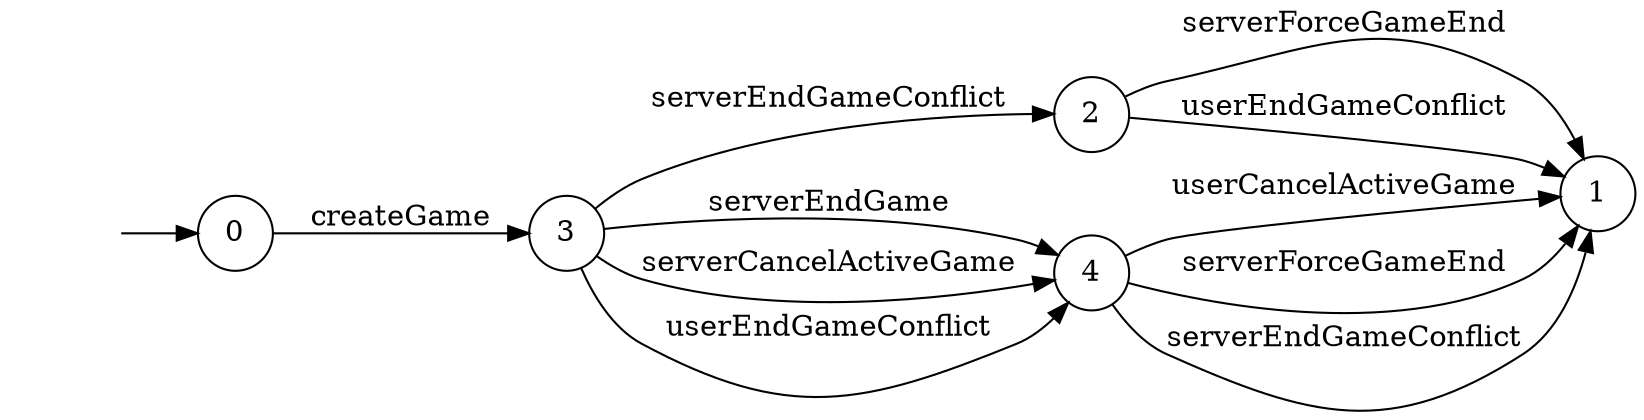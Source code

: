 digraph "./InvConPlus/Dapp-Automata-data/result//gamechannel-fix/0x9919d97e50397b7483e9ea61e027e4c4419c8171/GameChannel/FSM-3" {
	graph [rankdir=LR]
	"" [label="" shape=plaintext]
	1 [label=1 shape=circle]
	2 [label=2 shape=circle]
	0 [label=0 shape=circle]
	4 [label=4 shape=circle]
	3 [label=3 shape=circle]
	"" -> 0 [label=""]
	0 -> 3 [label=createGame]
	3 -> 4 [label=serverEndGame]
	3 -> 4 [label=serverCancelActiveGame]
	3 -> 4 [label=userEndGameConflict]
	3 -> 2 [label=serverEndGameConflict]
	2 -> 1 [label=serverForceGameEnd]
	2 -> 1 [label=userEndGameConflict]
	4 -> 1 [label=userCancelActiveGame]
	4 -> 1 [label=serverForceGameEnd]
	4 -> 1 [label=serverEndGameConflict]
}
